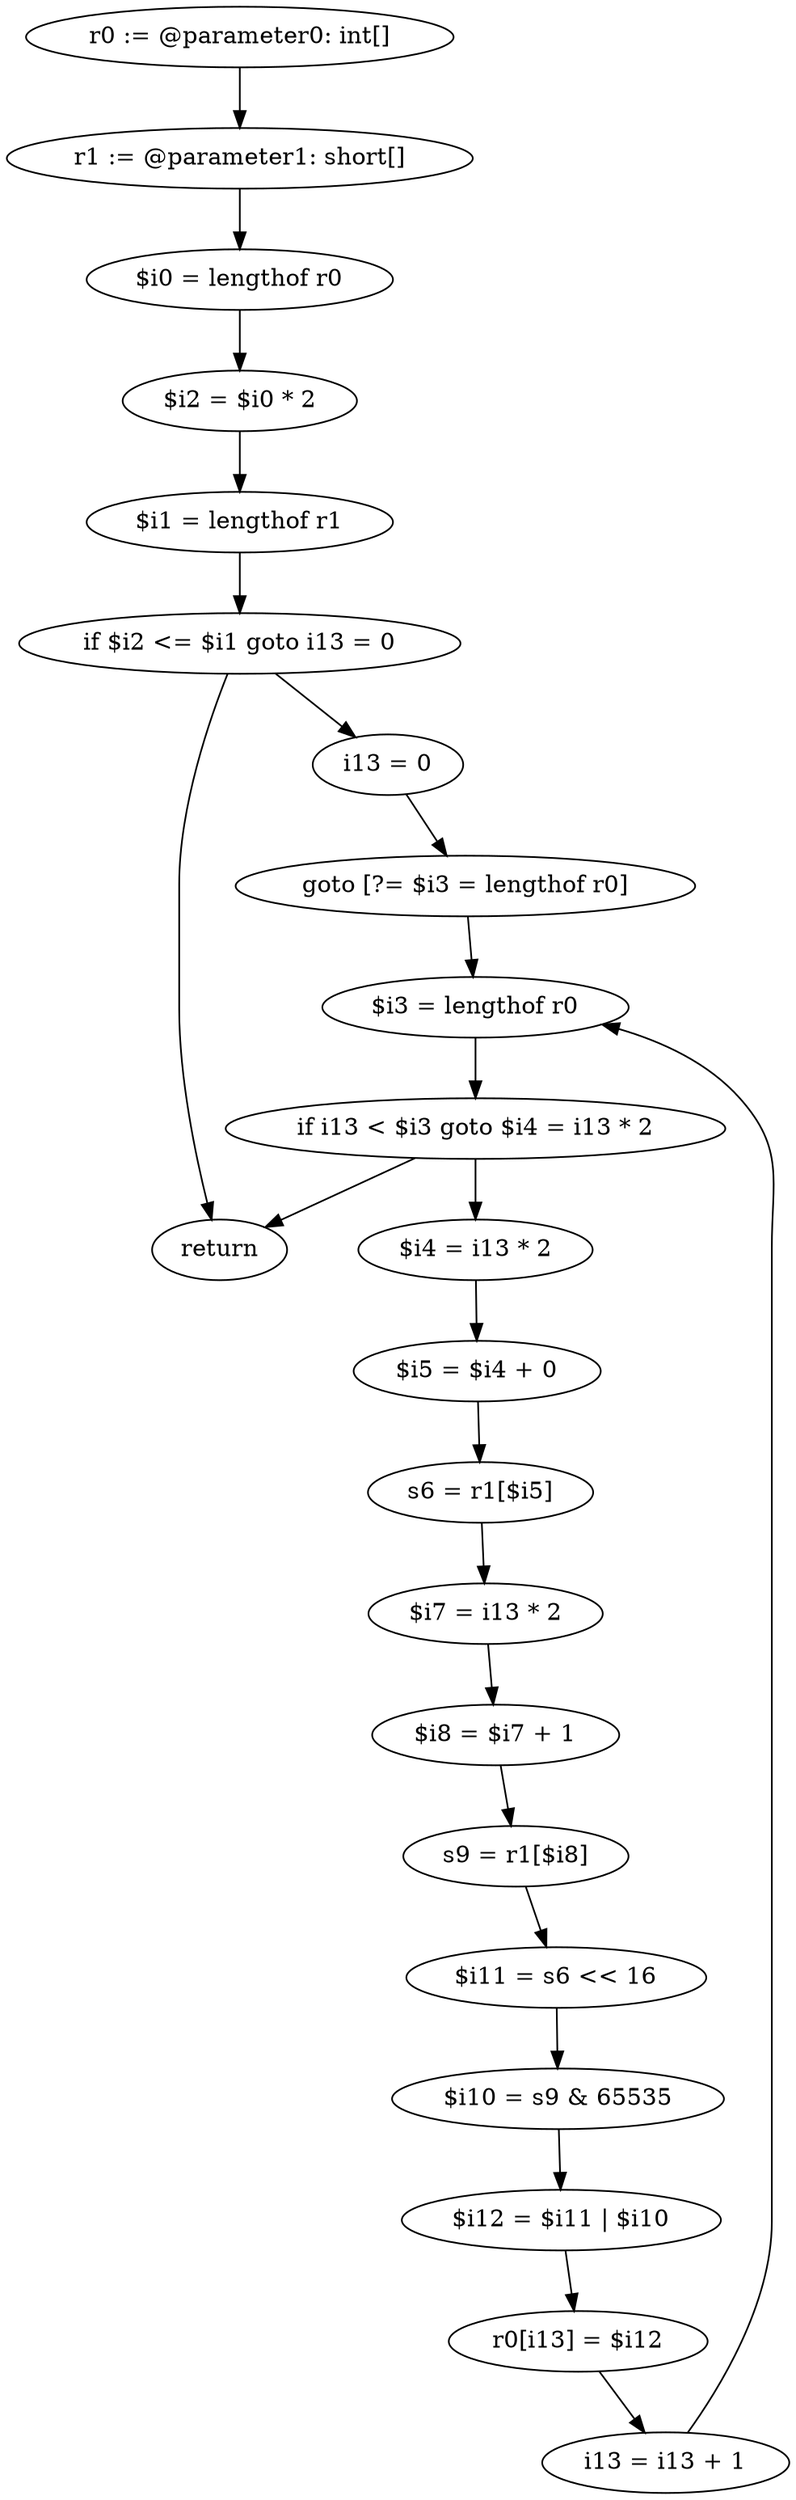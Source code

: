 digraph "unitGraph" {
    "r0 := @parameter0: int[]"
    "r1 := @parameter1: short[]"
    "$i0 = lengthof r0"
    "$i2 = $i0 * 2"
    "$i1 = lengthof r1"
    "if $i2 <= $i1 goto i13 = 0"
    "return"
    "i13 = 0"
    "goto [?= $i3 = lengthof r0]"
    "$i4 = i13 * 2"
    "$i5 = $i4 + 0"
    "s6 = r1[$i5]"
    "$i7 = i13 * 2"
    "$i8 = $i7 + 1"
    "s9 = r1[$i8]"
    "$i11 = s6 << 16"
    "$i10 = s9 & 65535"
    "$i12 = $i11 | $i10"
    "r0[i13] = $i12"
    "i13 = i13 + 1"
    "$i3 = lengthof r0"
    "if i13 < $i3 goto $i4 = i13 * 2"
    "r0 := @parameter0: int[]"->"r1 := @parameter1: short[]";
    "r1 := @parameter1: short[]"->"$i0 = lengthof r0";
    "$i0 = lengthof r0"->"$i2 = $i0 * 2";
    "$i2 = $i0 * 2"->"$i1 = lengthof r1";
    "$i1 = lengthof r1"->"if $i2 <= $i1 goto i13 = 0";
    "if $i2 <= $i1 goto i13 = 0"->"return";
    "if $i2 <= $i1 goto i13 = 0"->"i13 = 0";
    "i13 = 0"->"goto [?= $i3 = lengthof r0]";
    "goto [?= $i3 = lengthof r0]"->"$i3 = lengthof r0";
    "$i4 = i13 * 2"->"$i5 = $i4 + 0";
    "$i5 = $i4 + 0"->"s6 = r1[$i5]";
    "s6 = r1[$i5]"->"$i7 = i13 * 2";
    "$i7 = i13 * 2"->"$i8 = $i7 + 1";
    "$i8 = $i7 + 1"->"s9 = r1[$i8]";
    "s9 = r1[$i8]"->"$i11 = s6 << 16";
    "$i11 = s6 << 16"->"$i10 = s9 & 65535";
    "$i10 = s9 & 65535"->"$i12 = $i11 | $i10";
    "$i12 = $i11 | $i10"->"r0[i13] = $i12";
    "r0[i13] = $i12"->"i13 = i13 + 1";
    "i13 = i13 + 1"->"$i3 = lengthof r0";
    "$i3 = lengthof r0"->"if i13 < $i3 goto $i4 = i13 * 2";
    "if i13 < $i3 goto $i4 = i13 * 2"->"return";
    "if i13 < $i3 goto $i4 = i13 * 2"->"$i4 = i13 * 2";
}
